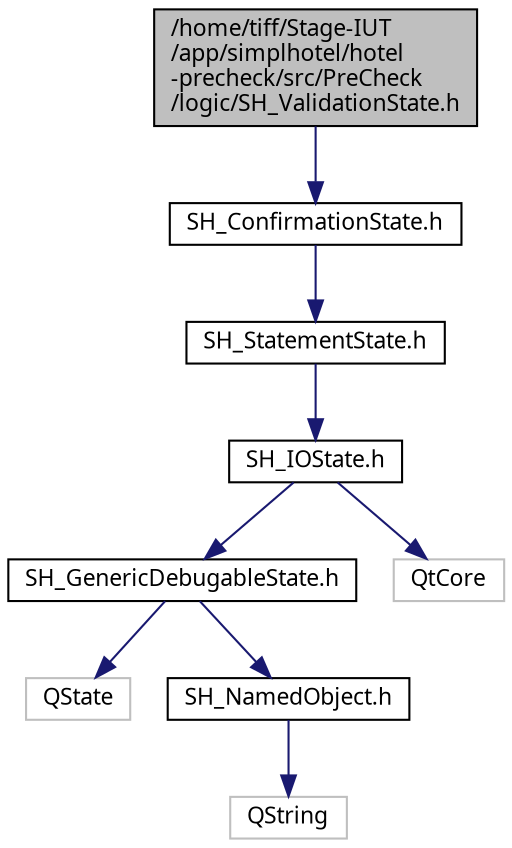 digraph "/home/tiff/Stage-IUT/app/simplhotel/hotel-precheck/src/PreCheck/logic/SH_ValidationState.h"
{
 // INTERACTIVE_SVG=YES
  bgcolor="transparent";
  edge [fontname="Verdana",fontsize="11",labelfontname="Verdana",labelfontsize="11"];
  node [fontname="Verdana",fontsize="11",shape=record];
  Node1 [label="/home/tiff/Stage-IUT\l/app/simplhotel/hotel\l-precheck/src/PreCheck\l/logic/SH_ValidationState.h",height=0.2,width=0.4,color="black", fillcolor="grey75", style="filled" fontcolor="black"];
  Node1 -> Node2 [color="midnightblue",fontsize="11",style="solid",fontname="Verdana"];
  Node2 [label="SH_ConfirmationState.h",height=0.2,width=0.4,color="black",URL="$SH__ConfirmationState_8h.html"];
  Node2 -> Node3 [color="midnightblue",fontsize="11",style="solid",fontname="Verdana"];
  Node3 [label="SH_StatementState.h",height=0.2,width=0.4,color="black",URL="$SH__StatementState_8h.html"];
  Node3 -> Node4 [color="midnightblue",fontsize="11",style="solid",fontname="Verdana"];
  Node4 [label="SH_IOState.h",height=0.2,width=0.4,color="black",URL="$SH__IOState_8h.html"];
  Node4 -> Node5 [color="midnightblue",fontsize="11",style="solid",fontname="Verdana"];
  Node5 [label="SH_GenericDebugableState.h",height=0.2,width=0.4,color="black",URL="$SH__GenericDebugableState_8h.html"];
  Node5 -> Node6 [color="midnightblue",fontsize="11",style="solid",fontname="Verdana"];
  Node6 [label="QState",height=0.2,width=0.4,color="grey75"];
  Node5 -> Node7 [color="midnightblue",fontsize="11",style="solid",fontname="Verdana"];
  Node7 [label="SH_NamedObject.h",height=0.2,width=0.4,color="black",URL="$SH__NamedObject_8h.html"];
  Node7 -> Node8 [color="midnightblue",fontsize="11",style="solid",fontname="Verdana"];
  Node8 [label="QString",height=0.2,width=0.4,color="grey75"];
  Node4 -> Node9 [color="midnightblue",fontsize="11",style="solid",fontname="Verdana"];
  Node9 [label="QtCore",height=0.2,width=0.4,color="grey75"];
}
